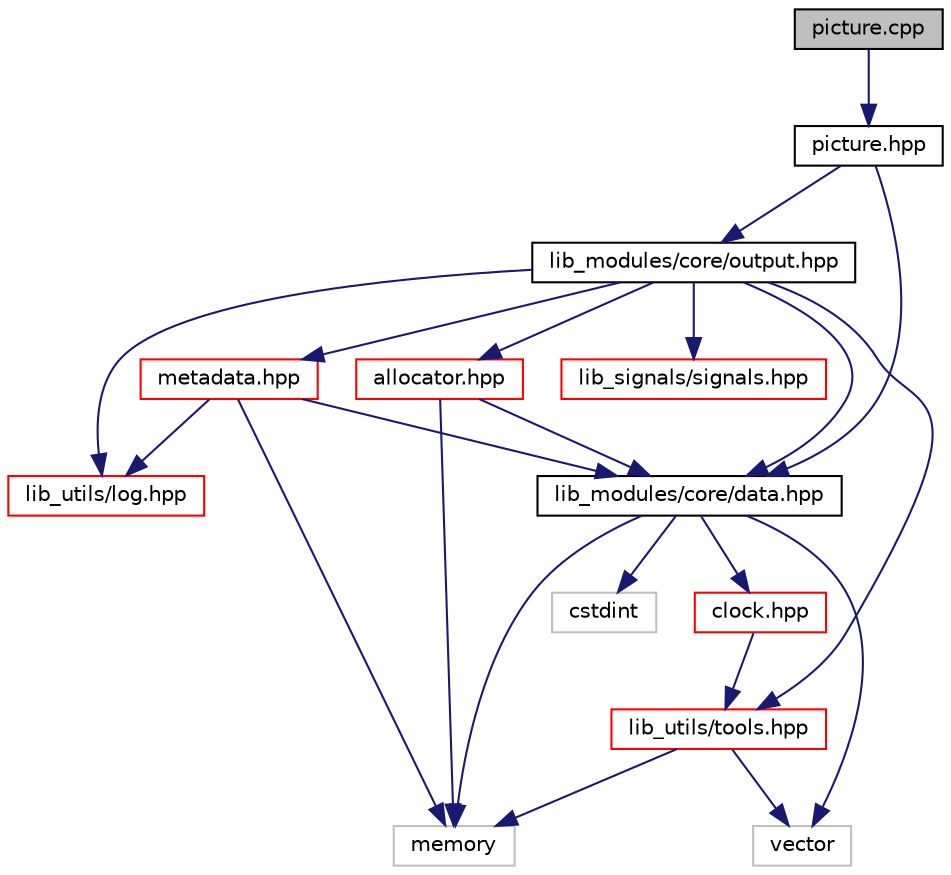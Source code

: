 digraph "picture.cpp"
{
 // INTERACTIVE_SVG=YES
  edge [fontname="Helvetica",fontsize="10",labelfontname="Helvetica",labelfontsize="10"];
  node [fontname="Helvetica",fontsize="10",shape=record];
  Node1 [label="picture.cpp",height=0.2,width=0.4,color="black", fillcolor="grey75", style="filled", fontcolor="black"];
  Node1 -> Node2 [color="midnightblue",fontsize="10",style="solid",fontname="Helvetica"];
  Node2 [label="picture.hpp",height=0.2,width=0.4,color="black", fillcolor="white", style="filled",URL="$picture_8hpp.html"];
  Node2 -> Node3 [color="midnightblue",fontsize="10",style="solid",fontname="Helvetica"];
  Node3 [label="lib_modules/core/data.hpp",height=0.2,width=0.4,color="black", fillcolor="white", style="filled",URL="$data_8hpp.html"];
  Node3 -> Node4 [color="midnightblue",fontsize="10",style="solid",fontname="Helvetica"];
  Node4 [label="clock.hpp",height=0.2,width=0.4,color="red", fillcolor="white", style="filled",URL="$clock_8hpp.html"];
  Node4 -> Node5 [color="midnightblue",fontsize="10",style="solid",fontname="Helvetica"];
  Node5 [label="lib_utils/tools.hpp",height=0.2,width=0.4,color="red", fillcolor="white", style="filled",URL="$tools_8hpp.html"];
  Node5 -> Node6 [color="midnightblue",fontsize="10",style="solid",fontname="Helvetica"];
  Node6 [label="memory",height=0.2,width=0.4,color="grey75", fillcolor="white", style="filled"];
  Node5 -> Node7 [color="midnightblue",fontsize="10",style="solid",fontname="Helvetica"];
  Node7 [label="vector",height=0.2,width=0.4,color="grey75", fillcolor="white", style="filled"];
  Node3 -> Node8 [color="midnightblue",fontsize="10",style="solid",fontname="Helvetica"];
  Node8 [label="cstdint",height=0.2,width=0.4,color="grey75", fillcolor="white", style="filled"];
  Node3 -> Node6 [color="midnightblue",fontsize="10",style="solid",fontname="Helvetica"];
  Node3 -> Node7 [color="midnightblue",fontsize="10",style="solid",fontname="Helvetica"];
  Node2 -> Node9 [color="midnightblue",fontsize="10",style="solid",fontname="Helvetica"];
  Node9 [label="lib_modules/core/output.hpp",height=0.2,width=0.4,color="black", fillcolor="white", style="filled",URL="$output_8hpp.html"];
  Node9 -> Node10 [color="midnightblue",fontsize="10",style="solid",fontname="Helvetica"];
  Node10 [label="allocator.hpp",height=0.2,width=0.4,color="red", fillcolor="white", style="filled",URL="$allocator_8hpp.html"];
  Node10 -> Node3 [color="midnightblue",fontsize="10",style="solid",fontname="Helvetica"];
  Node10 -> Node6 [color="midnightblue",fontsize="10",style="solid",fontname="Helvetica"];
  Node9 -> Node3 [color="midnightblue",fontsize="10",style="solid",fontname="Helvetica"];
  Node9 -> Node11 [color="midnightblue",fontsize="10",style="solid",fontname="Helvetica"];
  Node11 [label="metadata.hpp",height=0.2,width=0.4,color="red", fillcolor="white", style="filled",URL="$metadata_8hpp.html"];
  Node11 -> Node3 [color="midnightblue",fontsize="10",style="solid",fontname="Helvetica"];
  Node11 -> Node12 [color="midnightblue",fontsize="10",style="solid",fontname="Helvetica"];
  Node12 [label="lib_utils/log.hpp",height=0.2,width=0.4,color="red", fillcolor="white", style="filled",URL="$log_8hpp.html"];
  Node11 -> Node6 [color="midnightblue",fontsize="10",style="solid",fontname="Helvetica"];
  Node9 -> Node12 [color="midnightblue",fontsize="10",style="solid",fontname="Helvetica"];
  Node9 -> Node5 [color="midnightblue",fontsize="10",style="solid",fontname="Helvetica"];
  Node9 -> Node13 [color="midnightblue",fontsize="10",style="solid",fontname="Helvetica"];
  Node13 [label="lib_signals/signals.hpp",height=0.2,width=0.4,color="red", fillcolor="white", style="filled",URL="$signals_8hpp.html"];
}
